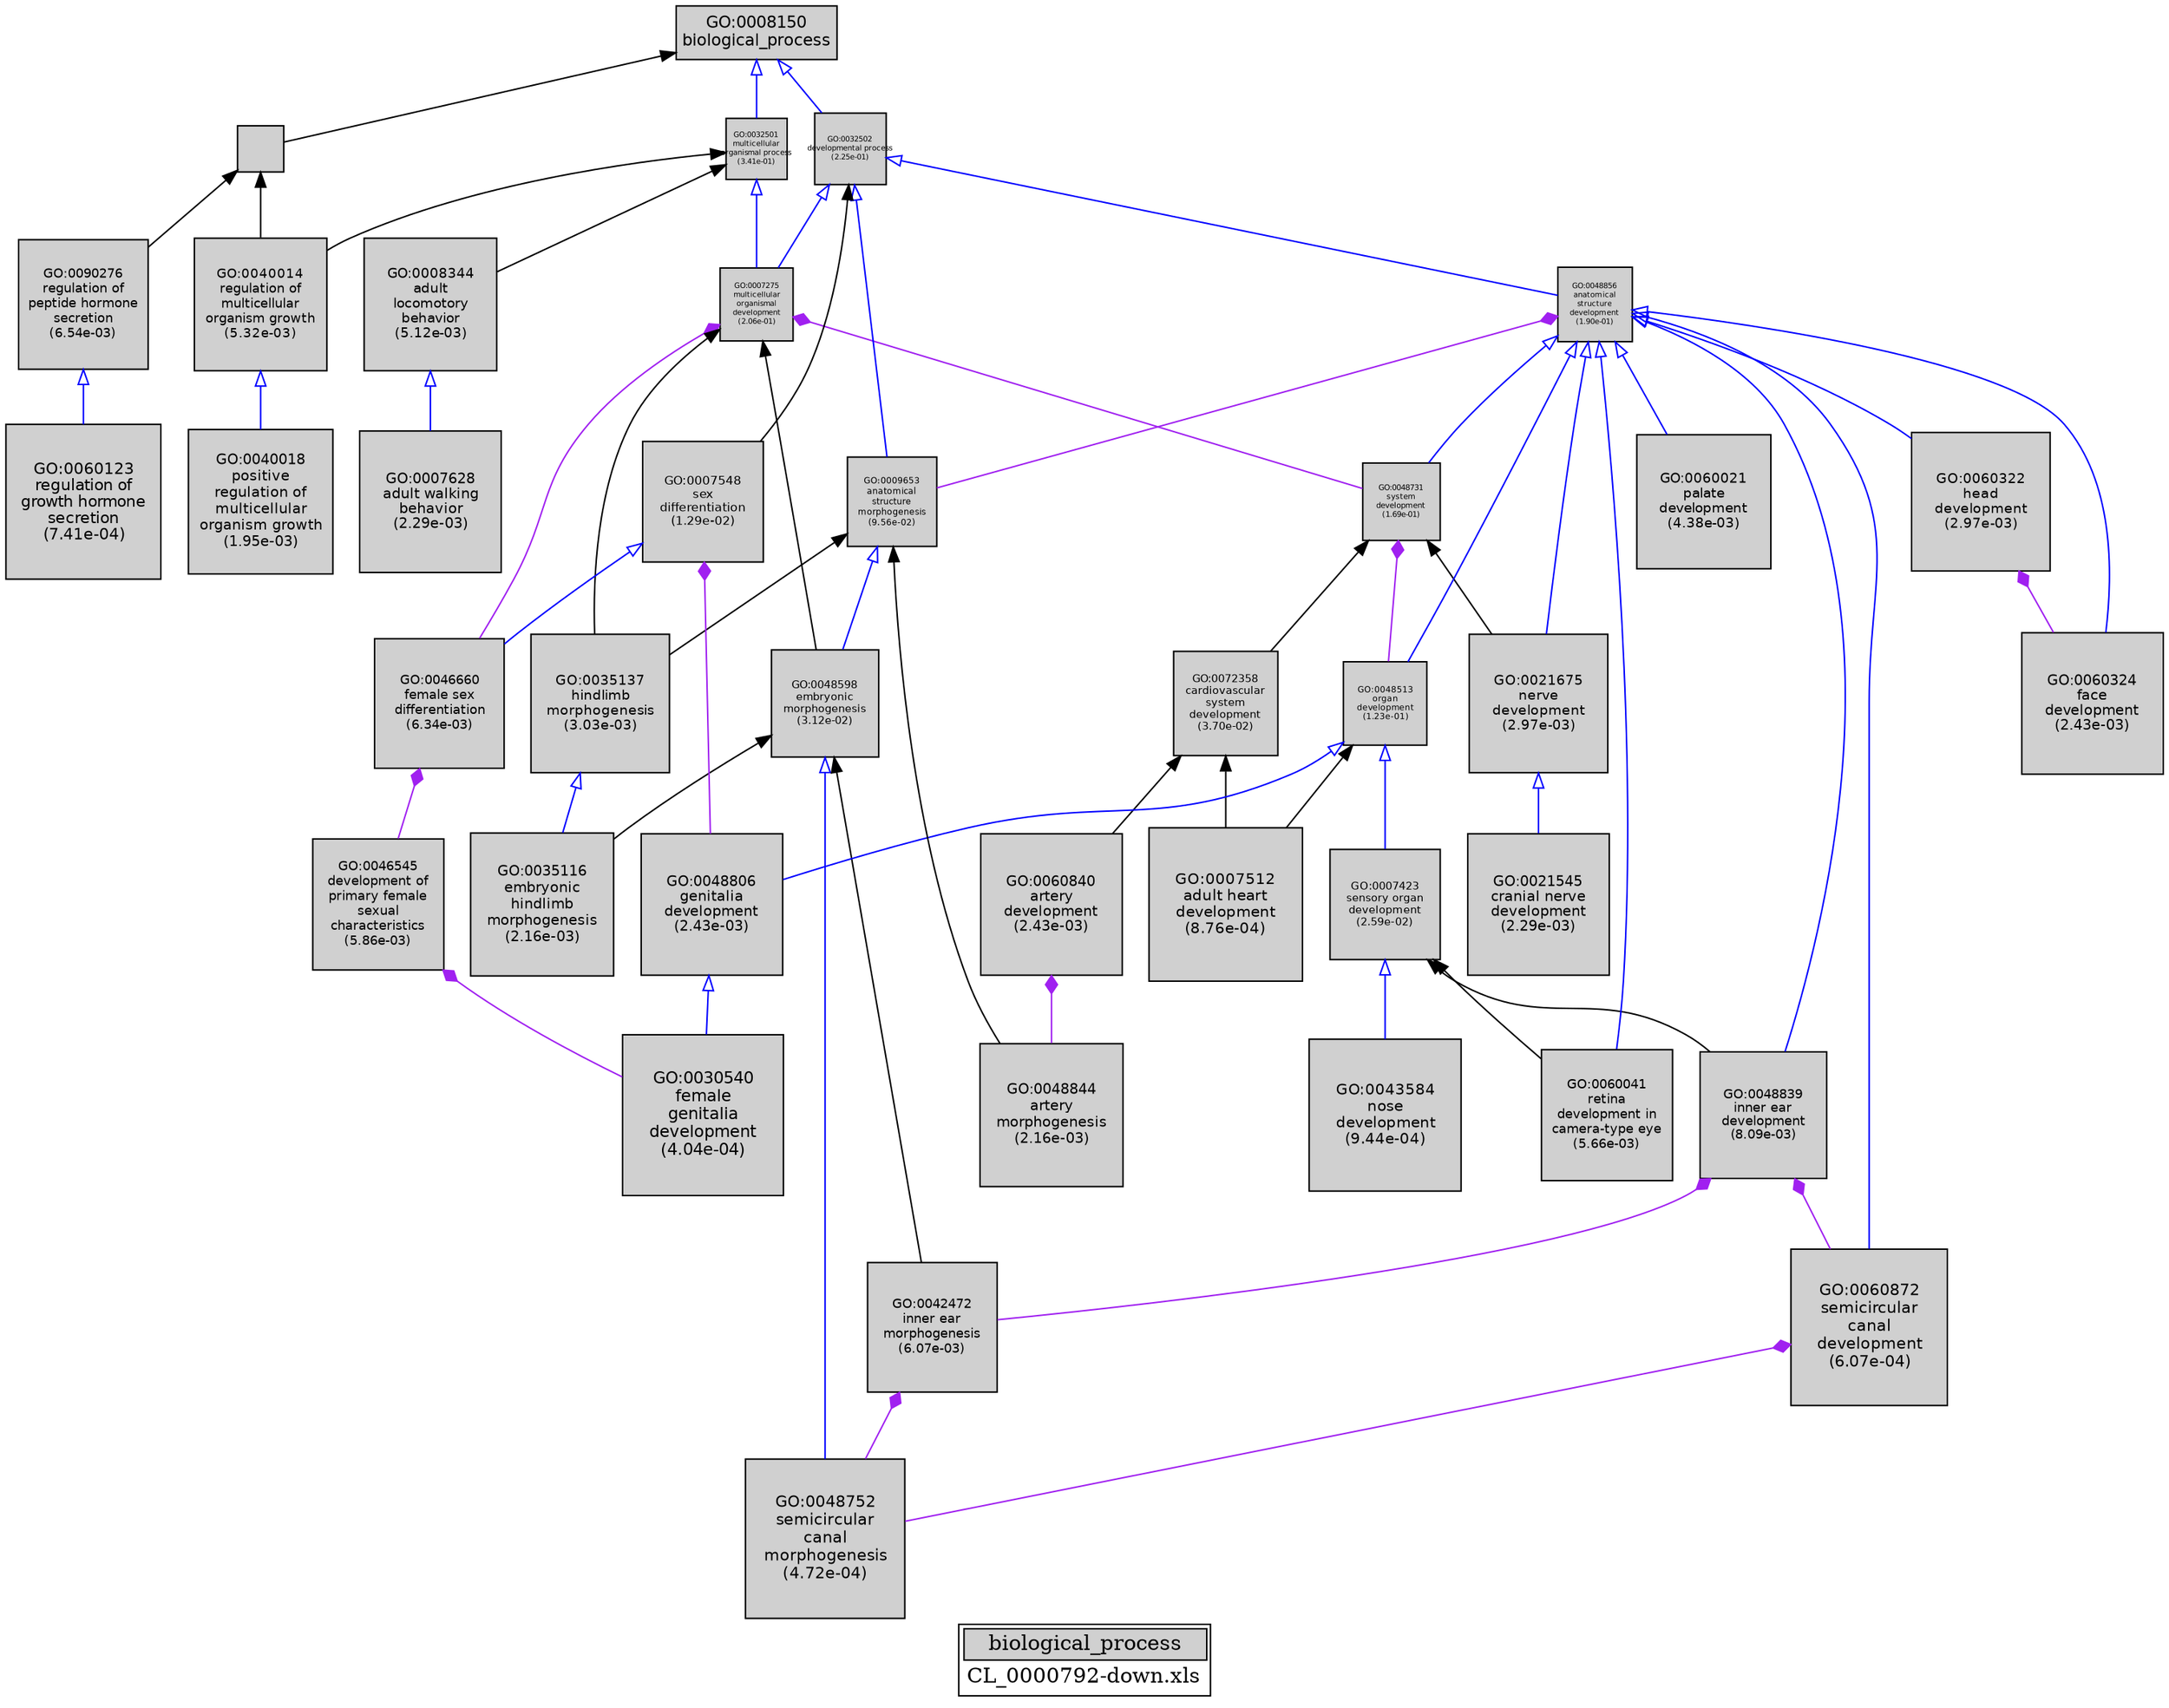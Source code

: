 digraph "biological_process" {
graph [ bgcolor = "#FFFFFF", label = <<TABLE COLOR="black" BGCOLOR="white"><TR><TD COLSPAN="2" BGCOLOR="#D0D0D0"><FONT COLOR="black">biological_process</FONT></TD></TR><TR><TD BORDER="0">CL_0000792-down.xls</TD></TR></TABLE>> ];
node [ fontname = "Helvetica" ];

subgraph "nodes" {

node [ style = "filled", fixedsize = "true", width = 1, shape = "box", fontsize = 9, fillcolor = "#D0D0D0", fontcolor = "black", color = "black" ];

"GO:0040018" [ URL = "#GO:0040018", label = <<TABLE BORDER="0"><TR><TD>GO:0040018<BR/>positive<BR/>regulation of<BR/>multicellular<BR/>organism growth<BR/>(1.95e-03)</TD></TR></TABLE>>, width = 1.34100781155, shape = "box", fontsize = 9.65525624314, height = 1.34100781155 ];
"GO:0048752" [ URL = "#GO:0048752", label = <<TABLE BORDER="0"><TR><TD>GO:0048752<BR/>semicircular<BR/>canal<BR/>morphogenesis<BR/>(4.72e-04)</TD></TR></TABLE>>, width = 1.48519554432, shape = "box", fontsize = 10.6934079191, height = 1.48519554432 ];
"GO:0007275" [ URL = "#GO:0007275", label = <<TABLE BORDER="0"><TR><TD>GO:0007275<BR/>multicellular<BR/>organismal<BR/>development<BR/>(2.06e-01)</TD></TR></TABLE>>, width = 0.680718372517, shape = "box", fontsize = 5.0, height = 0.680718372517 ];
"GO:0032501" [ URL = "#GO:0032501", label = <<TABLE BORDER="0"><TR><TD>GO:0032501<BR/>multicellular<BR/>organismal process<BR/>(3.41e-01)</TD></TR></TABLE>>, width = 0.563947749771, shape = "box", fontsize = 5.0, height = 0.563947749771 ];
"GO:0048839" [ URL = "#GO:0048839", label = <<TABLE BORDER="0"><TR><TD>GO:0048839<BR/>inner ear<BR/>development<BR/>(8.09e-03)</TD></TR></TABLE>>, width = 1.17946564033, shape = "box", fontsize = 8.49215261038, height = 1.17946564033 ];
"GO:0030540" [ URL = "#GO:0030540", label = <<TABLE BORDER="0"><TR><TD>GO:0030540<BR/>female<BR/>genitalia<BR/>development<BR/>(4.04e-04)</TD></TR></TABLE>>, width = 1.5, shape = "box", fontsize = 10.8, height = 1.5 ];
"GO:0046660" [ URL = "#GO:0046660", label = <<TABLE BORDER="0"><TR><TD>GO:0046660<BR/>female sex<BR/>differentiation<BR/>(6.34e-03)</TD></TR></TABLE>>, width = 1.20878004221, shape = "box", fontsize = 8.7032163039, height = 1.20878004221 ];
"GO:0043584" [ URL = "#GO:0043584", label = <<TABLE BORDER="0"><TR><TD>GO:0043584<BR/>nose<BR/>development<BR/>(9.44e-04)</TD></TR></TABLE>>, width = 1.41671596548, shape = "box", fontsize = 10.2003549514, height = 1.41671596548 ];
"GO:0048731" [ URL = "#GO:0048731", label = <<TABLE BORDER="0"><TR><TD>GO:0048731<BR/>system<BR/>development<BR/>(1.69e-01)</TD></TR></TABLE>>, width = 0.720794487254, shape = "box", fontsize = 5.18972030823, height = 0.720794487254 ];
"GO:0021545" [ URL = "#GO:0021545", label = <<TABLE BORDER="0"><TR><TD>GO:0021545<BR/>cranial nerve<BR/>development<BR/>(2.29e-03)</TD></TR></TABLE>>, width = 1.32389536335, shape = "box", fontsize = 9.53204661611, height = 1.32389536335 ];
"GO:0072358" [ URL = "#GO:0072358", label = <<TABLE BORDER="0"><TR><TD>GO:0072358<BR/>cardiovascular<BR/>system<BR/>development<BR/>(3.70e-02)</TD></TR></TABLE>>, width = 0.977337809914, shape = "box", fontsize = 7.03683223138, height = 0.977337809914 ];
"GO:0007423" [ URL = "#GO:0007423", label = <<TABLE BORDER="0"><TR><TD>GO:0007423<BR/>sensory organ<BR/>development<BR/>(2.59e-02)</TD></TR></TABLE>>, width = 1.0280682377, shape = "box", fontsize = 7.40209131144, height = 1.0280682377 ];
"GO:0060021" [ URL = "#GO:0060021", label = <<TABLE BORDER="0"><TR><TD>GO:0060021<BR/>palate<BR/>development<BR/>(4.38e-03)</TD></TR></TABLE>>, width = 1.25176397468, shape = "box", fontsize = 9.01270061773, height = 1.25176397468 ];
"GO:0007512" [ URL = "#GO:0007512", label = <<TABLE BORDER="0"><TR><TD>GO:0007512<BR/>adult heart<BR/>development<BR/>(8.76e-04)</TD></TR></TABLE>>, width = 1.42419468317, shape = "box", fontsize = 10.2542017188, height = 1.42419468317 ];
"GO:0060041" [ URL = "#GO:0060041", label = <<TABLE BORDER="0"><TR><TD>GO:0060041<BR/>retina<BR/>development in<BR/>camera-type eye<BR/>(5.66e-03)</TD></TR></TABLE>>, width = 1.22204584247, shape = "box", fontsize = 8.79873006575, height = 1.22204584247 ];
"GO:0048598" [ URL = "#GO:0048598", label = <<TABLE BORDER="0"><TR><TD>GO:0048598<BR/>embryonic<BR/>morphogenesis<BR/>(3.12e-02)</TD></TR></TABLE>>, width = 1.00201486118, shape = "box", fontsize = 7.21450700048, height = 1.00201486118 ];
"GO:0040014" [ URL = "#GO:0040014", label = <<TABLE BORDER="0"><TR><TD>GO:0040014<BR/>regulation of<BR/>multicellular<BR/>organism growth<BR/>(5.32e-03)</TD></TR></TABLE>>, width = 1.22922341242, shape = "box", fontsize = 8.85040856939, height = 1.22922341242 ];
"GO:0035116" [ URL = "#GO:0035116", label = <<TABLE BORDER="0"><TR><TD>GO:0035116<BR/>embryonic<BR/>hindlimb<BR/>morphogenesis<BR/>(2.16e-03)</TD></TR></TABLE>>, width = 1.3304434207, shape = "box", fontsize = 9.57919262901, height = 1.3304434207 ];
"GO:0008150" [ URL = "#GO:0008150", label = <<TABLE BORDER="0"><TR><TD>GO:0008150<BR/>biological_process</TD></TR></TABLE>>, width = 1.5, shape = "box", fontsize = 10.8 ];
"GO:0035137" [ URL = "#GO:0035137", label = <<TABLE BORDER="0"><TR><TD>GO:0035137<BR/>hindlimb<BR/>morphogenesis<BR/>(3.03e-03)</TD></TR></TABLE>>, width = 1.29318901288, shape = "box", fontsize = 9.31096089273, height = 1.29318901288 ];
"GO:0048513" [ URL = "#GO:0048513", label = <<TABLE BORDER="0"><TR><TD>GO:0048513<BR/>organ<BR/>development<BR/>(1.23e-01)</TD></TR></TABLE>>, width = 0.780935244521, shape = "box", fontsize = 5.62273376055, height = 0.780935244521 ];
"GO:0042472" [ URL = "#GO:0042472", label = <<TABLE BORDER="0"><TR><TD>GO:0042472<BR/>inner ear<BR/>morphogenesis<BR/>(6.07e-03)</TD></TR></TABLE>>, width = 1.21392592238, shape = "box", fontsize = 8.74026664111, height = 1.21392592238 ];
"GO:0048856" [ URL = "#GO:0048856", label = <<TABLE BORDER="0"><TR><TD>GO:0048856<BR/>anatomical<BR/>structure<BR/>development<BR/>(1.90e-01)</TD></TR></TABLE>>, width = 0.697387133689, shape = "box", fontsize = 5.02118736256, height = 0.697387133689 ];
"GO:0060872" [ URL = "#GO:0060872", label = <<TABLE BORDER="0"><TR><TD>GO:0060872<BR/>semicircular<BR/>canal<BR/>development<BR/>(6.07e-04)</TD></TR></TABLE>>, width = 1.46073791978, shape = "box", fontsize = 10.5173130224, height = 1.46073791978 ];
"GO:0048806" [ URL = "#GO:0048806", label = <<TABLE BORDER="0"><TR><TD>GO:0048806<BR/>genitalia<BR/>development<BR/>(2.43e-03)</TD></TR></TABLE>>, width = 1.31769188897, shape = "box", fontsize = 9.48738160056, height = 1.31769188897 ];
"GO:0046545" [ URL = "#GO:0046545", label = <<TABLE BORDER="0"><TR><TD>GO:0046545<BR/>development of<BR/>primary female<BR/>sexual<BR/>characteristics<BR/>(5.86e-03)</TD></TR></TABLE>>, width = 1.2179226342, shape = "box", fontsize = 8.76904296623, height = 1.2179226342 ];
"GO:0009653" [ URL = "#GO:0009653", label = <<TABLE BORDER="0"><TR><TD>GO:0009653<BR/>anatomical<BR/>structure<BR/>morphogenesis<BR/>(9.56e-02)</TD></TR></TABLE>>, width = 0.826524830604, shape = "box", fontsize = 5.95097878035, height = 0.826524830604 ];
"GO:0007548" [ URL = "#GO:0007548", label = <<TABLE BORDER="0"><TR><TD>GO:0007548<BR/>sex<BR/>differentiation<BR/>(1.29e-02)</TD></TR></TABLE>>, width = 1.12155638021, shape = "box", fontsize = 8.07520593754, height = 1.12155638021 ];
"GO:0032502" [ URL = "#GO:0032502", label = <<TABLE BORDER="0"><TR><TD>GO:0032502<BR/>developmental process<BR/>(2.25e-01)</TD></TR></TABLE>>, width = 0.661976354022, shape = "box", fontsize = 5.0, height = 0.661976354022 ];
"GO:0021675" [ URL = "#GO:0021675", label = <<TABLE BORDER="0"><TR><TD>GO:0021675<BR/>nerve<BR/>development<BR/>(2.97e-03)</TD></TR></TABLE>>, width = 1.29567768889, shape = "box", fontsize = 9.32887936, height = 1.29567768889 ];
"GO:0090276" [ URL = "#GO:0090276", label = <<TABLE BORDER="0"><TR><TD>GO:0090276<BR/>regulation of<BR/>peptide hormone<BR/>secretion<BR/>(6.54e-03)</TD></TR></TABLE>>, width = 1.20504868408, shape = "box", fontsize = 8.67635052535, height = 1.20504868408 ];
"GO:0060322" [ URL = "#GO:0060322", label = <<TABLE BORDER="0"><TR><TD>GO:0060322<BR/>head<BR/>development<BR/>(2.97e-03)</TD></TR></TABLE>>, width = 1.29567768889, shape = "box", fontsize = 9.32887936, height = 1.29567768889 ];
"GO:0060324" [ URL = "#GO:0060324", label = <<TABLE BORDER="0"><TR><TD>GO:0060324<BR/>face<BR/>development<BR/>(2.43e-03)</TD></TR></TABLE>>, width = 1.31769188897, shape = "box", fontsize = 9.48738160056, height = 1.31769188897 ];
"GO:0007628" [ URL = "#GO:0007628", label = <<TABLE BORDER="0"><TR><TD>GO:0007628<BR/>adult walking<BR/>behavior<BR/>(2.29e-03)</TD></TR></TABLE>>, width = 1.32389536335, shape = "box", fontsize = 9.53204661611, height = 1.32389536335 ];
"GO:0050789" [ URL = "#GO:0050789", label = "", width = 0.424583651074, shape = "box", height = 0.424583651074 ];
"GO:0060123" [ URL = "#GO:0060123", label = <<TABLE BORDER="0"><TR><TD>GO:0060123<BR/>regulation of<BR/>growth hormone<BR/>secretion<BR/>(7.41e-04)</TD></TR></TABLE>>, width = 1.4409108333, shape = "box", fontsize = 10.3745579997, height = 1.4409108333 ];
"GO:0008344" [ URL = "#GO:0008344", label = <<TABLE BORDER="0"><TR><TD>GO:0008344<BR/>adult<BR/>locomotory<BR/>behavior<BR/>(5.12e-03)</TD></TR></TABLE>>, width = 1.2337298919, shape = "box", fontsize = 8.88285522165, height = 1.2337298919 ];
"GO:0060840" [ URL = "#GO:0060840", label = <<TABLE BORDER="0"><TR><TD>GO:0060840<BR/>artery<BR/>development<BR/>(2.43e-03)</TD></TR></TABLE>>, width = 1.31769188897, shape = "box", fontsize = 9.48738160056, height = 1.31769188897 ];
"GO:0048844" [ URL = "#GO:0048844", label = <<TABLE BORDER="0"><TR><TD>GO:0048844<BR/>artery<BR/>morphogenesis<BR/>(2.16e-03)</TD></TR></TABLE>>, width = 1.3304434207, shape = "box", fontsize = 9.57919262901, height = 1.3304434207 ];
}
subgraph "edges" {


edge [ dir = "back", weight = 1 ];
subgraph "regulates" {


edge [ color = "cyan", arrowtail = "none" ];
subgraph "positive" {


edge [ color = "green", arrowtail = "vee" ];
}
subgraph "negative" {


edge [ color = "red", arrowtail = "tee" ];
}
}
subgraph "part_of" {


edge [ color = "purple", arrowtail = "diamond", weight = 2.5 ];
"GO:0048839" -> "GO:0042472";
"GO:0048856" -> "GO:0009653";
"GO:0007548" -> "GO:0048806";
"GO:0046660" -> "GO:0046545";
"GO:0007275" -> "GO:0048731";
"GO:0048731" -> "GO:0048513";
"GO:0042472" -> "GO:0048752";
"GO:0048839" -> "GO:0060872";
"GO:0060840" -> "GO:0048844";
"GO:0046545" -> "GO:0030540";
"GO:0060322" -> "GO:0060324";
"GO:0007275" -> "GO:0046660";
"GO:0060872" -> "GO:0048752";
}
subgraph "is_a" {


edge [ color = "blue", arrowtail = "empty", weight = 5.0 ];
"GO:0035137" -> "GO:0035116";
"GO:0048856" -> "GO:0048731";
"GO:0032502" -> "GO:0007275";
"GO:0048806" -> "GO:0030540";
"GO:0048856" -> "GO:0060021";
"GO:0007423" -> "GO:0043584";
"GO:0048856" -> "GO:0060872";
"GO:0021675" -> "GO:0021545";
"GO:0008150" -> "GO:0032501";
"GO:0048513" -> "GO:0048806";
"GO:0048513" -> "GO:0007423";
"GO:0032502" -> "GO:0048856";
"GO:0007548" -> "GO:0046660";
"GO:0048856" -> "GO:0048839";
"GO:0048856" -> "GO:0048513";
"GO:0032501" -> "GO:0007275";
"GO:0008344" -> "GO:0007628";
"GO:0032502" -> "GO:0009653";
"GO:0040014" -> "GO:0040018";
"GO:0048598" -> "GO:0048752";
"GO:0048856" -> "GO:0060324";
"GO:0090276" -> "GO:0060123";
"GO:0048856" -> "GO:0060041";
"GO:0048856" -> "GO:0060322";
"GO:0048856" -> "GO:0021675";
"GO:0008150" -> "GO:0032502";
"GO:0009653" -> "GO:0048598";
}
"GO:0007275" -> "GO:0048598";
"GO:0050789" -> "GO:0040014";
"GO:0048598" -> "GO:0042472";
"GO:0048598" -> "GO:0035116";
"GO:0007423" -> "GO:0048839";
"GO:0007423" -> "GO:0060041";
"GO:0032502" -> "GO:0007548";
"GO:0048731" -> "GO:0072358";
"GO:0032501" -> "GO:0008344";
"GO:0009653" -> "GO:0035137";
"GO:0007275" -> "GO:0035137";
"GO:0009653" -> "GO:0048844";
"GO:0032501" -> "GO:0040014";
"GO:0050789" -> "GO:0090276";
"GO:0048513" -> "GO:0007512";
"GO:0072358" -> "GO:0060840";
"GO:0048731" -> "GO:0021675";
"GO:0008150" -> "GO:0050789";
"GO:0072358" -> "GO:0007512";
}
}
